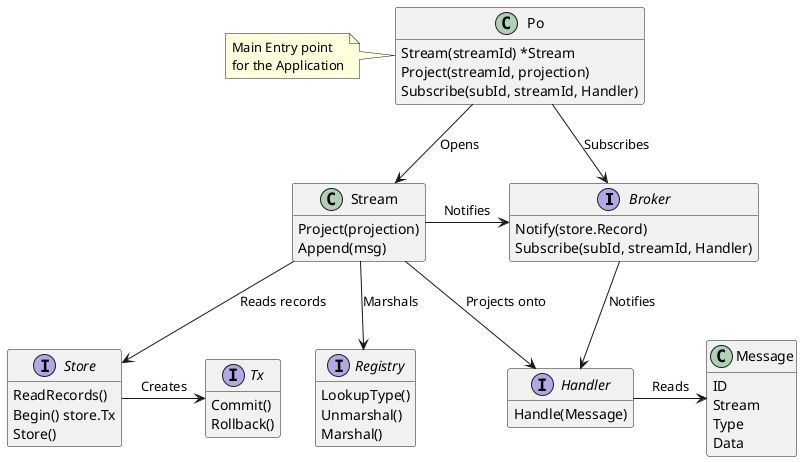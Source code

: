 @startuml

hide empty members

' Implicit Interfaces
interface Broker {
    Notify(store.Record)
    Subscribe(subId, streamId, Handler)
}

interface Store {
    ReadRecords()
    Begin() store.Tx
    Store()
}

interface Registry {
	LookupType()
	Unmarshal()
	Marshal()
}

interface Tx {
    Commit()
    Rollback()
}

interface Handler {
    Handle(Message)
}

class Po {
    Stream(streamId) *Stream
    Project(streamId, projection)
    Subscribe(subId, streamId, Handler)
}
note left
    Main Entry point
    for the Application
end note

class Stream {
    Project(projection)
    Append(msg)
}

class Message {
    ID
    Stream
    Type
    Data
}


' Connections
Store     -r-> Tx               : Creates

Po      -d->    Stream          : Opens
Po      -d->    Broker          : Subscribes
Stream  -r->    Broker          : Notifies
Stream  -d->    Store           : Reads records
Stream  -d->    Handler         : Projects onto
Stream  -d->    Registry        : Marshals

Broker  -d-> Handler              : Notifies
Handler -> Message              : Reads

@enduml
